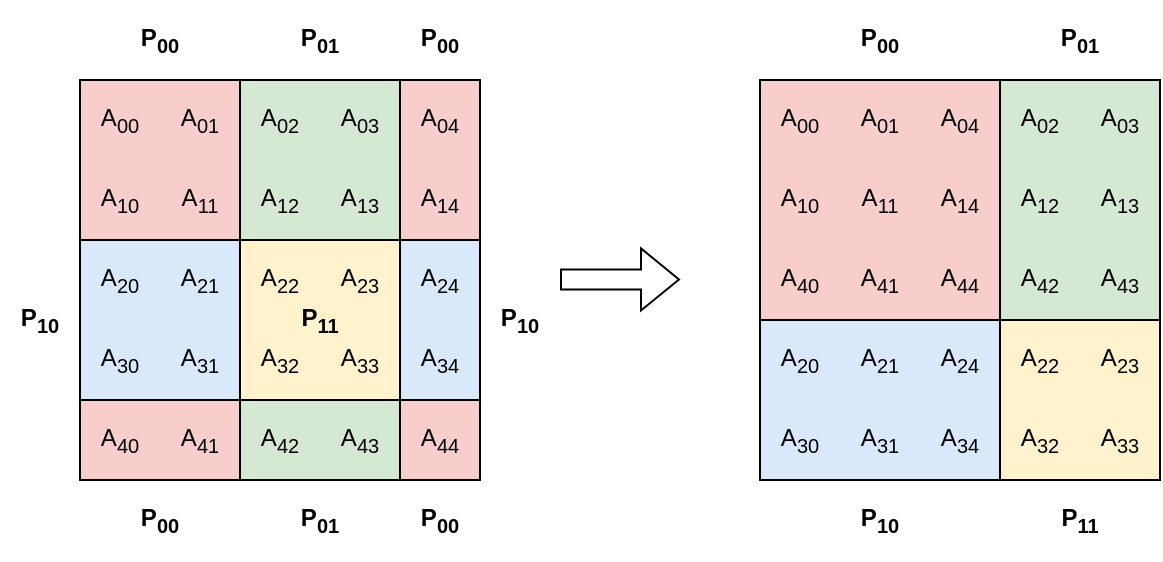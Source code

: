 <mxfile version="24.2.5" type="device">
  <diagram name="Pagina-1" id="7VLFuTzI5ONzbgqwYTXE">
    <mxGraphModel dx="797" dy="567" grid="1" gridSize="10" guides="1" tooltips="1" connect="1" arrows="1" fold="1" page="1" pageScale="1" pageWidth="827" pageHeight="1169" math="0" shadow="0">
      <root>
        <mxCell id="0" />
        <mxCell id="1" parent="0" />
        <mxCell id="iInaPg_hLXdZog6wSId4-1" value="" style="rounded=0;whiteSpace=wrap;html=1;fillColor=#f8cecc;strokeColor=#000000;" parent="1" vertex="1">
          <mxGeometry x="200" y="200" width="200" height="200" as="geometry" />
        </mxCell>
        <mxCell id="iInaPg_hLXdZog6wSId4-2" value="" style="rounded=0;whiteSpace=wrap;html=1;fillColor=#f8cecc;gradientDirection=radial;fillStyle=auto;strokeColor=#000000;" parent="1" vertex="1">
          <mxGeometry x="200" y="200" width="80" height="80" as="geometry" />
        </mxCell>
        <mxCell id="iInaPg_hLXdZog6wSId4-3" value="" style="rounded=0;whiteSpace=wrap;html=1;fillColor=#d5e8d4;strokeColor=#000000;" parent="1" vertex="1">
          <mxGeometry x="280" y="200" width="80" height="80" as="geometry" />
        </mxCell>
        <mxCell id="iInaPg_hLXdZog6wSId4-4" value="" style="rounded=0;whiteSpace=wrap;html=1;fillColor=#dae8fc;strokeColor=#000000;" parent="1" vertex="1">
          <mxGeometry x="200" y="280" width="80" height="80" as="geometry" />
        </mxCell>
        <mxCell id="iInaPg_hLXdZog6wSId4-5" value="" style="rounded=0;whiteSpace=wrap;html=1;fillColor=#fff2cc;strokeColor=#000000;" parent="1" vertex="1">
          <mxGeometry x="280" y="280" width="80" height="80" as="geometry" />
        </mxCell>
        <mxCell id="iInaPg_hLXdZog6wSId4-6" value="" style="rounded=0;whiteSpace=wrap;html=1;fillColor=#f8cecc;strokeColor=#000000;" parent="1" vertex="1">
          <mxGeometry x="360" y="200" width="40" height="80" as="geometry" />
        </mxCell>
        <mxCell id="iInaPg_hLXdZog6wSId4-7" value="" style="rounded=0;whiteSpace=wrap;html=1;fillColor=#dae8fc;strokeColor=#000000;" parent="1" vertex="1">
          <mxGeometry x="360" y="280" width="40" height="80" as="geometry" />
        </mxCell>
        <mxCell id="iInaPg_hLXdZog6wSId4-8" value="" style="rounded=0;whiteSpace=wrap;html=1;fillColor=#f8cecc;strokeColor=#000000;" parent="1" vertex="1">
          <mxGeometry x="200" y="360" width="80" height="40" as="geometry" />
        </mxCell>
        <mxCell id="iInaPg_hLXdZog6wSId4-9" value="" style="rounded=0;whiteSpace=wrap;html=1;fillColor=#d5e8d4;strokeColor=#000000;" parent="1" vertex="1">
          <mxGeometry x="280" y="360" width="80" height="40" as="geometry" />
        </mxCell>
        <mxCell id="iInaPg_hLXdZog6wSId4-10" value="A&lt;sub&gt;00&lt;/sub&gt;" style="text;html=1;align=center;verticalAlign=middle;whiteSpace=wrap;rounded=0;" parent="1" vertex="1">
          <mxGeometry x="200" y="200" width="40" height="40" as="geometry" />
        </mxCell>
        <mxCell id="iInaPg_hLXdZog6wSId4-11" value="A&lt;sub&gt;01&lt;/sub&gt;" style="text;html=1;align=center;verticalAlign=middle;whiteSpace=wrap;rounded=0;" parent="1" vertex="1">
          <mxGeometry x="240" y="200" width="40" height="40" as="geometry" />
        </mxCell>
        <mxCell id="iInaPg_hLXdZog6wSId4-12" value="A&lt;sub&gt;02&lt;/sub&gt;" style="text;html=1;align=center;verticalAlign=middle;whiteSpace=wrap;rounded=0;" parent="1" vertex="1">
          <mxGeometry x="280" y="200" width="40" height="40" as="geometry" />
        </mxCell>
        <mxCell id="iInaPg_hLXdZog6wSId4-13" value="A&lt;sub&gt;03&lt;/sub&gt;" style="text;html=1;align=center;verticalAlign=middle;whiteSpace=wrap;rounded=0;" parent="1" vertex="1">
          <mxGeometry x="320" y="200" width="40" height="40" as="geometry" />
        </mxCell>
        <mxCell id="iInaPg_hLXdZog6wSId4-14" value="A&lt;sub&gt;04&lt;/sub&gt;" style="text;html=1;align=center;verticalAlign=middle;whiteSpace=wrap;rounded=0;" parent="1" vertex="1">
          <mxGeometry x="360" y="200" width="40" height="40" as="geometry" />
        </mxCell>
        <mxCell id="iInaPg_hLXdZog6wSId4-15" value="A&lt;sub&gt;10&lt;/sub&gt;" style="text;html=1;align=center;verticalAlign=middle;whiteSpace=wrap;rounded=0;" parent="1" vertex="1">
          <mxGeometry x="200" y="240" width="40" height="40" as="geometry" />
        </mxCell>
        <mxCell id="iInaPg_hLXdZog6wSId4-16" value="A&lt;sub&gt;11&lt;/sub&gt;" style="text;html=1;align=center;verticalAlign=middle;whiteSpace=wrap;rounded=0;" parent="1" vertex="1">
          <mxGeometry x="240" y="240" width="40" height="40" as="geometry" />
        </mxCell>
        <mxCell id="iInaPg_hLXdZog6wSId4-17" value="A&lt;sub&gt;12&lt;/sub&gt;" style="text;html=1;align=center;verticalAlign=middle;whiteSpace=wrap;rounded=0;" parent="1" vertex="1">
          <mxGeometry x="280" y="240" width="40" height="40" as="geometry" />
        </mxCell>
        <mxCell id="iInaPg_hLXdZog6wSId4-18" value="A&lt;sub&gt;13&lt;/sub&gt;" style="text;html=1;align=center;verticalAlign=middle;whiteSpace=wrap;rounded=0;" parent="1" vertex="1">
          <mxGeometry x="320" y="240" width="40" height="40" as="geometry" />
        </mxCell>
        <mxCell id="iInaPg_hLXdZog6wSId4-19" value="A&lt;sub&gt;14&lt;/sub&gt;" style="text;html=1;align=center;verticalAlign=middle;whiteSpace=wrap;rounded=0;" parent="1" vertex="1">
          <mxGeometry x="360" y="240" width="40" height="40" as="geometry" />
        </mxCell>
        <mxCell id="iInaPg_hLXdZog6wSId4-20" value="A&lt;sub&gt;20&lt;/sub&gt;" style="text;html=1;align=center;verticalAlign=middle;whiteSpace=wrap;rounded=0;" parent="1" vertex="1">
          <mxGeometry x="200" y="280" width="40" height="40" as="geometry" />
        </mxCell>
        <mxCell id="iInaPg_hLXdZog6wSId4-21" value="A&lt;sub&gt;21&lt;/sub&gt;" style="text;html=1;align=center;verticalAlign=middle;whiteSpace=wrap;rounded=0;" parent="1" vertex="1">
          <mxGeometry x="240" y="280" width="40" height="40" as="geometry" />
        </mxCell>
        <mxCell id="iInaPg_hLXdZog6wSId4-22" value="A&lt;sub&gt;22&lt;/sub&gt;" style="text;html=1;align=center;verticalAlign=middle;whiteSpace=wrap;rounded=0;" parent="1" vertex="1">
          <mxGeometry x="280" y="280" width="40" height="40" as="geometry" />
        </mxCell>
        <mxCell id="iInaPg_hLXdZog6wSId4-23" value="A&lt;sub&gt;23&lt;/sub&gt;" style="text;html=1;align=center;verticalAlign=middle;whiteSpace=wrap;rounded=0;" parent="1" vertex="1">
          <mxGeometry x="320" y="280" width="40" height="40" as="geometry" />
        </mxCell>
        <mxCell id="iInaPg_hLXdZog6wSId4-24" value="A&lt;sub&gt;24&lt;/sub&gt;" style="text;html=1;align=center;verticalAlign=middle;whiteSpace=wrap;rounded=0;" parent="1" vertex="1">
          <mxGeometry x="360" y="280" width="40" height="40" as="geometry" />
        </mxCell>
        <mxCell id="iInaPg_hLXdZog6wSId4-25" value="A&lt;sub&gt;30&lt;/sub&gt;" style="text;html=1;align=center;verticalAlign=middle;whiteSpace=wrap;rounded=0;" parent="1" vertex="1">
          <mxGeometry x="200" y="320" width="40" height="40" as="geometry" />
        </mxCell>
        <mxCell id="iInaPg_hLXdZog6wSId4-26" value="A&lt;sub&gt;31&lt;/sub&gt;" style="text;html=1;align=center;verticalAlign=middle;whiteSpace=wrap;rounded=0;" parent="1" vertex="1">
          <mxGeometry x="240" y="320" width="40" height="40" as="geometry" />
        </mxCell>
        <mxCell id="iInaPg_hLXdZog6wSId4-27" value="A&lt;sub&gt;32&lt;/sub&gt;" style="text;html=1;align=center;verticalAlign=middle;whiteSpace=wrap;rounded=0;" parent="1" vertex="1">
          <mxGeometry x="280" y="320" width="40" height="40" as="geometry" />
        </mxCell>
        <mxCell id="iInaPg_hLXdZog6wSId4-28" value="A&lt;sub&gt;33&lt;/sub&gt;" style="text;html=1;align=center;verticalAlign=middle;whiteSpace=wrap;rounded=0;" parent="1" vertex="1">
          <mxGeometry x="320" y="320" width="40" height="40" as="geometry" />
        </mxCell>
        <mxCell id="iInaPg_hLXdZog6wSId4-29" value="A&lt;sub&gt;34&lt;/sub&gt;" style="text;html=1;align=center;verticalAlign=middle;whiteSpace=wrap;rounded=0;" parent="1" vertex="1">
          <mxGeometry x="360" y="320" width="40" height="40" as="geometry" />
        </mxCell>
        <mxCell id="iInaPg_hLXdZog6wSId4-30" value="A&lt;sub&gt;40&lt;/sub&gt;" style="text;html=1;align=center;verticalAlign=middle;whiteSpace=wrap;rounded=0;" parent="1" vertex="1">
          <mxGeometry x="200" y="360" width="40" height="40" as="geometry" />
        </mxCell>
        <mxCell id="iInaPg_hLXdZog6wSId4-31" value="A&lt;sub&gt;41&lt;/sub&gt;" style="text;html=1;align=center;verticalAlign=middle;whiteSpace=wrap;rounded=0;" parent="1" vertex="1">
          <mxGeometry x="240" y="360" width="40" height="40" as="geometry" />
        </mxCell>
        <mxCell id="iInaPg_hLXdZog6wSId4-32" value="A&lt;sub&gt;42&lt;/sub&gt;" style="text;html=1;align=center;verticalAlign=middle;whiteSpace=wrap;rounded=0;" parent="1" vertex="1">
          <mxGeometry x="280" y="360" width="40" height="40" as="geometry" />
        </mxCell>
        <mxCell id="iInaPg_hLXdZog6wSId4-33" value="A&lt;sub&gt;43&lt;/sub&gt;" style="text;html=1;align=center;verticalAlign=middle;whiteSpace=wrap;rounded=0;" parent="1" vertex="1">
          <mxGeometry x="320" y="360" width="40" height="40" as="geometry" />
        </mxCell>
        <mxCell id="iInaPg_hLXdZog6wSId4-34" value="A&lt;sub&gt;44&lt;/sub&gt;" style="text;html=1;align=center;verticalAlign=middle;whiteSpace=wrap;rounded=0;" parent="1" vertex="1">
          <mxGeometry x="360" y="360" width="40" height="40" as="geometry" />
        </mxCell>
        <mxCell id="iInaPg_hLXdZog6wSId4-35" value="" style="shape=flexArrow;endArrow=classic;html=1;rounded=0;" parent="1" edge="1">
          <mxGeometry width="50" height="50" relative="1" as="geometry">
            <mxPoint x="440" y="299.71" as="sourcePoint" />
            <mxPoint x="500" y="299.71" as="targetPoint" />
          </mxGeometry>
        </mxCell>
        <mxCell id="iInaPg_hLXdZog6wSId4-36" value="" style="rounded=0;whiteSpace=wrap;html=1;fillColor=#fff2cc;strokeColor=#000000;" parent="1" vertex="1">
          <mxGeometry x="540" y="200" width="200" height="200" as="geometry" />
        </mxCell>
        <mxCell id="iInaPg_hLXdZog6wSId4-37" value="" style="rounded=0;whiteSpace=wrap;html=1;fillColor=#f8cecc;strokeColor=#000000;" parent="1" vertex="1">
          <mxGeometry x="540" y="200" width="120" height="120" as="geometry" />
        </mxCell>
        <mxCell id="iInaPg_hLXdZog6wSId4-38" value="" style="rounded=0;whiteSpace=wrap;html=1;fillColor=#d5e8d4;strokeColor=#000000;" parent="1" vertex="1">
          <mxGeometry x="660" y="200" width="80" height="120" as="geometry" />
        </mxCell>
        <mxCell id="iInaPg_hLXdZog6wSId4-39" value="" style="rounded=0;whiteSpace=wrap;html=1;fillColor=#dae8fc;strokeColor=#000000;" parent="1" vertex="1">
          <mxGeometry x="540" y="320" width="120" height="80" as="geometry" />
        </mxCell>
        <mxCell id="iInaPg_hLXdZog6wSId4-40" value="A&lt;sub&gt;00&lt;/sub&gt;" style="text;html=1;align=center;verticalAlign=middle;whiteSpace=wrap;rounded=0;" parent="1" vertex="1">
          <mxGeometry x="540" y="200" width="40" height="40" as="geometry" />
        </mxCell>
        <mxCell id="iInaPg_hLXdZog6wSId4-41" value="A&lt;sub&gt;01&lt;/sub&gt;" style="text;html=1;align=center;verticalAlign=middle;whiteSpace=wrap;rounded=0;" parent="1" vertex="1">
          <mxGeometry x="580" y="200" width="40" height="40" as="geometry" />
        </mxCell>
        <mxCell id="iInaPg_hLXdZog6wSId4-42" value="A&lt;sub&gt;10&lt;/sub&gt;" style="text;html=1;align=center;verticalAlign=middle;whiteSpace=wrap;rounded=0;" parent="1" vertex="1">
          <mxGeometry x="540" y="240" width="40" height="40" as="geometry" />
        </mxCell>
        <mxCell id="iInaPg_hLXdZog6wSId4-43" value="A&lt;sub&gt;11&lt;/sub&gt;" style="text;html=1;align=center;verticalAlign=middle;whiteSpace=wrap;rounded=0;" parent="1" vertex="1">
          <mxGeometry x="580" y="240" width="40" height="40" as="geometry" />
        </mxCell>
        <mxCell id="iInaPg_hLXdZog6wSId4-44" value="A&lt;sub&gt;04&lt;/sub&gt;" style="text;html=1;align=center;verticalAlign=middle;whiteSpace=wrap;rounded=0;" parent="1" vertex="1">
          <mxGeometry x="620" y="200" width="40" height="40" as="geometry" />
        </mxCell>
        <mxCell id="iInaPg_hLXdZog6wSId4-45" value="A&lt;sub&gt;14&lt;/sub&gt;" style="text;html=1;align=center;verticalAlign=middle;whiteSpace=wrap;rounded=0;" parent="1" vertex="1">
          <mxGeometry x="620" y="240" width="40" height="40" as="geometry" />
        </mxCell>
        <mxCell id="iInaPg_hLXdZog6wSId4-46" value="A&lt;sub&gt;44&lt;/sub&gt;" style="text;html=1;align=center;verticalAlign=middle;whiteSpace=wrap;rounded=0;" parent="1" vertex="1">
          <mxGeometry x="620" y="280" width="40" height="40" as="geometry" />
        </mxCell>
        <mxCell id="iInaPg_hLXdZog6wSId4-47" value="A&lt;sub&gt;40&lt;/sub&gt;" style="text;html=1;align=center;verticalAlign=middle;whiteSpace=wrap;rounded=0;" parent="1" vertex="1">
          <mxGeometry x="540" y="280" width="40" height="40" as="geometry" />
        </mxCell>
        <mxCell id="iInaPg_hLXdZog6wSId4-48" value="A&lt;sub&gt;41&lt;/sub&gt;" style="text;html=1;align=center;verticalAlign=middle;whiteSpace=wrap;rounded=0;" parent="1" vertex="1">
          <mxGeometry x="580" y="280" width="40" height="40" as="geometry" />
        </mxCell>
        <mxCell id="iInaPg_hLXdZog6wSId4-49" value="A&lt;sub&gt;02&lt;/sub&gt;" style="text;html=1;align=center;verticalAlign=middle;whiteSpace=wrap;rounded=0;" parent="1" vertex="1">
          <mxGeometry x="660" y="200" width="40" height="40" as="geometry" />
        </mxCell>
        <mxCell id="iInaPg_hLXdZog6wSId4-50" value="A&lt;sub&gt;03&lt;/sub&gt;" style="text;html=1;align=center;verticalAlign=middle;whiteSpace=wrap;rounded=0;" parent="1" vertex="1">
          <mxGeometry x="700" y="200" width="40" height="40" as="geometry" />
        </mxCell>
        <mxCell id="iInaPg_hLXdZog6wSId4-51" value="A&lt;sub&gt;12&lt;/sub&gt;" style="text;html=1;align=center;verticalAlign=middle;whiteSpace=wrap;rounded=0;" parent="1" vertex="1">
          <mxGeometry x="660" y="240" width="40" height="40" as="geometry" />
        </mxCell>
        <mxCell id="iInaPg_hLXdZog6wSId4-52" value="A&lt;sub&gt;13&lt;/sub&gt;" style="text;html=1;align=center;verticalAlign=middle;whiteSpace=wrap;rounded=0;" parent="1" vertex="1">
          <mxGeometry x="700" y="240" width="40" height="40" as="geometry" />
        </mxCell>
        <mxCell id="iInaPg_hLXdZog6wSId4-53" value="A&lt;sub&gt;42&lt;/sub&gt;" style="text;html=1;align=center;verticalAlign=middle;whiteSpace=wrap;rounded=0;" parent="1" vertex="1">
          <mxGeometry x="660" y="280" width="40" height="40" as="geometry" />
        </mxCell>
        <mxCell id="iInaPg_hLXdZog6wSId4-54" value="A&lt;sub&gt;43&lt;/sub&gt;" style="text;html=1;align=center;verticalAlign=middle;whiteSpace=wrap;rounded=0;" parent="1" vertex="1">
          <mxGeometry x="700" y="280" width="40" height="40" as="geometry" />
        </mxCell>
        <mxCell id="iInaPg_hLXdZog6wSId4-55" value="A&lt;sub&gt;22&lt;/sub&gt;" style="text;html=1;align=center;verticalAlign=middle;whiteSpace=wrap;rounded=0;" parent="1" vertex="1">
          <mxGeometry x="660" y="320" width="40" height="40" as="geometry" />
        </mxCell>
        <mxCell id="iInaPg_hLXdZog6wSId4-56" value="A&lt;sub&gt;23&lt;/sub&gt;" style="text;html=1;align=center;verticalAlign=middle;whiteSpace=wrap;rounded=0;" parent="1" vertex="1">
          <mxGeometry x="700" y="320" width="40" height="40" as="geometry" />
        </mxCell>
        <mxCell id="iInaPg_hLXdZog6wSId4-57" value="A&lt;sub&gt;32&lt;/sub&gt;" style="text;html=1;align=center;verticalAlign=middle;whiteSpace=wrap;rounded=0;" parent="1" vertex="1">
          <mxGeometry x="660" y="360" width="40" height="40" as="geometry" />
        </mxCell>
        <mxCell id="iInaPg_hLXdZog6wSId4-58" value="A&lt;sub&gt;33&lt;/sub&gt;" style="text;html=1;align=center;verticalAlign=middle;whiteSpace=wrap;rounded=0;" parent="1" vertex="1">
          <mxGeometry x="700" y="360" width="40" height="40" as="geometry" />
        </mxCell>
        <mxCell id="iInaPg_hLXdZog6wSId4-59" value="A&lt;sub&gt;20&lt;/sub&gt;" style="text;html=1;align=center;verticalAlign=middle;whiteSpace=wrap;rounded=0;" parent="1" vertex="1">
          <mxGeometry x="540" y="320" width="40" height="40" as="geometry" />
        </mxCell>
        <mxCell id="iInaPg_hLXdZog6wSId4-60" value="A&lt;sub&gt;21&lt;/sub&gt;" style="text;html=1;align=center;verticalAlign=middle;whiteSpace=wrap;rounded=0;" parent="1" vertex="1">
          <mxGeometry x="580" y="320" width="40" height="40" as="geometry" />
        </mxCell>
        <mxCell id="iInaPg_hLXdZog6wSId4-61" value="A&lt;sub&gt;24&lt;/sub&gt;" style="text;html=1;align=center;verticalAlign=middle;whiteSpace=wrap;rounded=0;" parent="1" vertex="1">
          <mxGeometry x="620" y="320" width="40" height="40" as="geometry" />
        </mxCell>
        <mxCell id="iInaPg_hLXdZog6wSId4-62" value="A&lt;sub&gt;30&lt;/sub&gt;" style="text;html=1;align=center;verticalAlign=middle;whiteSpace=wrap;rounded=0;" parent="1" vertex="1">
          <mxGeometry x="540" y="360" width="40" height="40" as="geometry" />
        </mxCell>
        <mxCell id="iInaPg_hLXdZog6wSId4-63" value="A&lt;sub&gt;31&lt;/sub&gt;" style="text;html=1;align=center;verticalAlign=middle;whiteSpace=wrap;rounded=0;" parent="1" vertex="1">
          <mxGeometry x="580" y="360" width="40" height="40" as="geometry" />
        </mxCell>
        <mxCell id="iInaPg_hLXdZog6wSId4-64" value="A&lt;sub&gt;34&lt;/sub&gt;" style="text;html=1;align=center;verticalAlign=middle;whiteSpace=wrap;rounded=0;" parent="1" vertex="1">
          <mxGeometry x="620" y="360" width="40" height="40" as="geometry" />
        </mxCell>
        <mxCell id="iInaPg_hLXdZog6wSId4-65" value="&lt;b&gt;P&lt;sub&gt;00&lt;/sub&gt;&lt;/b&gt;" style="text;html=1;align=center;verticalAlign=middle;whiteSpace=wrap;rounded=0;" parent="1" vertex="1">
          <mxGeometry x="200" y="160" width="80" height="40" as="geometry" />
        </mxCell>
        <mxCell id="iInaPg_hLXdZog6wSId4-66" value="&lt;b&gt;P&lt;sub&gt;01&lt;/sub&gt;&lt;/b&gt;" style="text;html=1;align=center;verticalAlign=middle;whiteSpace=wrap;rounded=0;" parent="1" vertex="1">
          <mxGeometry x="280" y="160" width="80" height="40" as="geometry" />
        </mxCell>
        <mxCell id="iInaPg_hLXdZog6wSId4-67" value="&lt;b&gt;P&lt;sub&gt;00&lt;/sub&gt;&lt;/b&gt;" style="text;html=1;align=center;verticalAlign=middle;whiteSpace=wrap;rounded=0;" parent="1" vertex="1">
          <mxGeometry x="360" y="160" width="40" height="40" as="geometry" />
        </mxCell>
        <mxCell id="iInaPg_hLXdZog6wSId4-68" value="&lt;b&gt;P&lt;sub&gt;10&lt;/sub&gt;&lt;/b&gt;" style="text;html=1;align=center;verticalAlign=middle;whiteSpace=wrap;rounded=0;" parent="1" vertex="1">
          <mxGeometry x="400" y="280" width="40" height="80" as="geometry" />
        </mxCell>
        <mxCell id="iInaPg_hLXdZog6wSId4-69" value="&lt;b&gt;P&lt;sub&gt;10&lt;/sub&gt;&lt;/b&gt;" style="text;html=1;align=center;verticalAlign=middle;whiteSpace=wrap;rounded=0;" parent="1" vertex="1">
          <mxGeometry x="160" y="280" width="40" height="80" as="geometry" />
        </mxCell>
        <mxCell id="iInaPg_hLXdZog6wSId4-71" value="&lt;b&gt;P&lt;sub&gt;01&lt;/sub&gt;&lt;/b&gt;" style="text;html=1;align=center;verticalAlign=middle;whiteSpace=wrap;rounded=0;" parent="1" vertex="1">
          <mxGeometry x="280" y="400" width="80" height="40" as="geometry" />
        </mxCell>
        <mxCell id="iInaPg_hLXdZog6wSId4-74" value="&lt;b&gt;P&lt;sub&gt;00&lt;/sub&gt;&lt;/b&gt;" style="text;html=1;align=center;verticalAlign=middle;whiteSpace=wrap;rounded=0;" parent="1" vertex="1">
          <mxGeometry x="200" y="400" width="80" height="40" as="geometry" />
        </mxCell>
        <mxCell id="iInaPg_hLXdZog6wSId4-75" value="&lt;b&gt;P&lt;sub&gt;00&lt;/sub&gt;&lt;/b&gt;" style="text;html=1;align=center;verticalAlign=middle;whiteSpace=wrap;rounded=0;" parent="1" vertex="1">
          <mxGeometry x="360" y="400" width="40" height="40" as="geometry" />
        </mxCell>
        <mxCell id="iInaPg_hLXdZog6wSId4-77" value="&lt;b&gt;P&lt;sub&gt;11&lt;/sub&gt;&lt;/b&gt;" style="text;html=1;align=center;verticalAlign=middle;whiteSpace=wrap;rounded=0;" parent="1" vertex="1">
          <mxGeometry x="300" y="300" width="40" height="40" as="geometry" />
        </mxCell>
        <mxCell id="iInaPg_hLXdZog6wSId4-78" value="&lt;b&gt;P&lt;sub&gt;00&lt;/sub&gt;&lt;/b&gt;" style="text;html=1;align=center;verticalAlign=middle;whiteSpace=wrap;rounded=0;" parent="1" vertex="1">
          <mxGeometry x="540" y="160" width="120" height="40" as="geometry" />
        </mxCell>
        <mxCell id="iInaPg_hLXdZog6wSId4-79" value="&lt;b&gt;P&lt;sub&gt;01&lt;/sub&gt;&lt;/b&gt;" style="text;html=1;align=center;verticalAlign=middle;whiteSpace=wrap;rounded=0;" parent="1" vertex="1">
          <mxGeometry x="660" y="160" width="80" height="40" as="geometry" />
        </mxCell>
        <mxCell id="iInaPg_hLXdZog6wSId4-80" value="&lt;b&gt;P&lt;sub&gt;11&lt;/sub&gt;&lt;/b&gt;" style="text;html=1;align=center;verticalAlign=middle;whiteSpace=wrap;rounded=0;" parent="1" vertex="1">
          <mxGeometry x="660" y="400" width="80" height="40" as="geometry" />
        </mxCell>
        <mxCell id="iInaPg_hLXdZog6wSId4-81" value="&lt;b&gt;P&lt;sub&gt;10&lt;/sub&gt;&lt;/b&gt;" style="text;html=1;align=center;verticalAlign=middle;whiteSpace=wrap;rounded=0;" parent="1" vertex="1">
          <mxGeometry x="540" y="400" width="120" height="40" as="geometry" />
        </mxCell>
      </root>
    </mxGraphModel>
  </diagram>
</mxfile>
